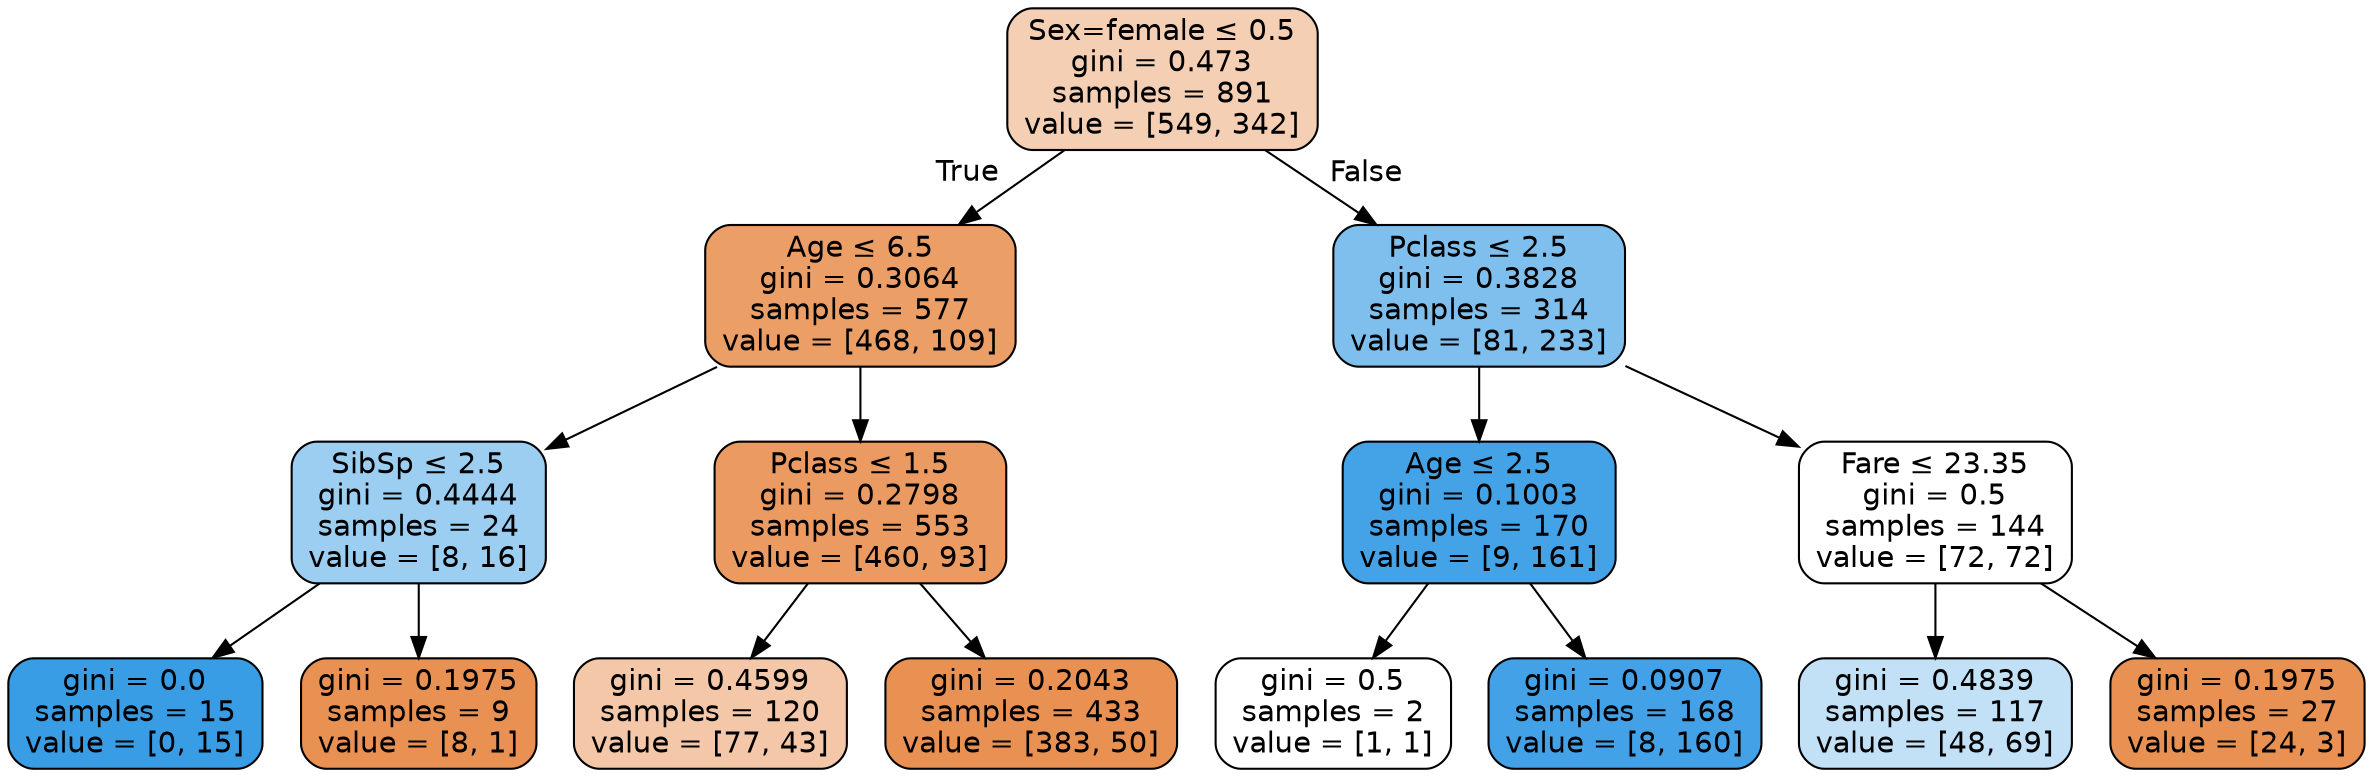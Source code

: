 digraph Tree {
node [shape=box, style="filled, rounded", color="black", fontname=helvetica] ;
edge [fontname=helvetica] ;
0 [label=<Sex=female &le; 0.5<br/>gini = 0.473<br/>samples = 891<br/>value = [549, 342]>, fillcolor="#e5813960"] ;
1 [label=<Age &le; 6.5<br/>gini = 0.3064<br/>samples = 577<br/>value = [468, 109]>, fillcolor="#e58139c4"] ;
0 -> 1 [labeldistance=2.5, labelangle=45, headlabel="True"] ;
2 [label=<SibSp &le; 2.5<br/>gini = 0.4444<br/>samples = 24<br/>value = [8, 16]>, fillcolor="#399de57f"] ;
1 -> 2 ;
3 [label=<gini = 0.0<br/>samples = 15<br/>value = [0, 15]>, fillcolor="#399de5ff"] ;
2 -> 3 ;
4 [label=<gini = 0.1975<br/>samples = 9<br/>value = [8, 1]>, fillcolor="#e58139df"] ;
2 -> 4 ;
5 [label=<Pclass &le; 1.5<br/>gini = 0.2798<br/>samples = 553<br/>value = [460, 93]>, fillcolor="#e58139cb"] ;
1 -> 5 ;
6 [label=<gini = 0.4599<br/>samples = 120<br/>value = [77, 43]>, fillcolor="#e5813971"] ;
5 -> 6 ;
7 [label=<gini = 0.2043<br/>samples = 433<br/>value = [383, 50]>, fillcolor="#e58139de"] ;
5 -> 7 ;
8 [label=<Pclass &le; 2.5<br/>gini = 0.3828<br/>samples = 314<br/>value = [81, 233]>, fillcolor="#399de5a6"] ;
0 -> 8 [labeldistance=2.5, labelangle=-45, headlabel="False"] ;
9 [label=<Age &le; 2.5<br/>gini = 0.1003<br/>samples = 170<br/>value = [9, 161]>, fillcolor="#399de5f1"] ;
8 -> 9 ;
10 [label=<gini = 0.5<br/>samples = 2<br/>value = [1, 1]>, fillcolor="#e5813900"] ;
9 -> 10 ;
11 [label=<gini = 0.0907<br/>samples = 168<br/>value = [8, 160]>, fillcolor="#399de5f2"] ;
9 -> 11 ;
12 [label=<Fare &le; 23.35<br/>gini = 0.5<br/>samples = 144<br/>value = [72, 72]>, fillcolor="#e5813900"] ;
8 -> 12 ;
13 [label=<gini = 0.4839<br/>samples = 117<br/>value = [48, 69]>, fillcolor="#399de54e"] ;
12 -> 13 ;
14 [label=<gini = 0.1975<br/>samples = 27<br/>value = [24, 3]>, fillcolor="#e58139df"] ;
12 -> 14 ;
}